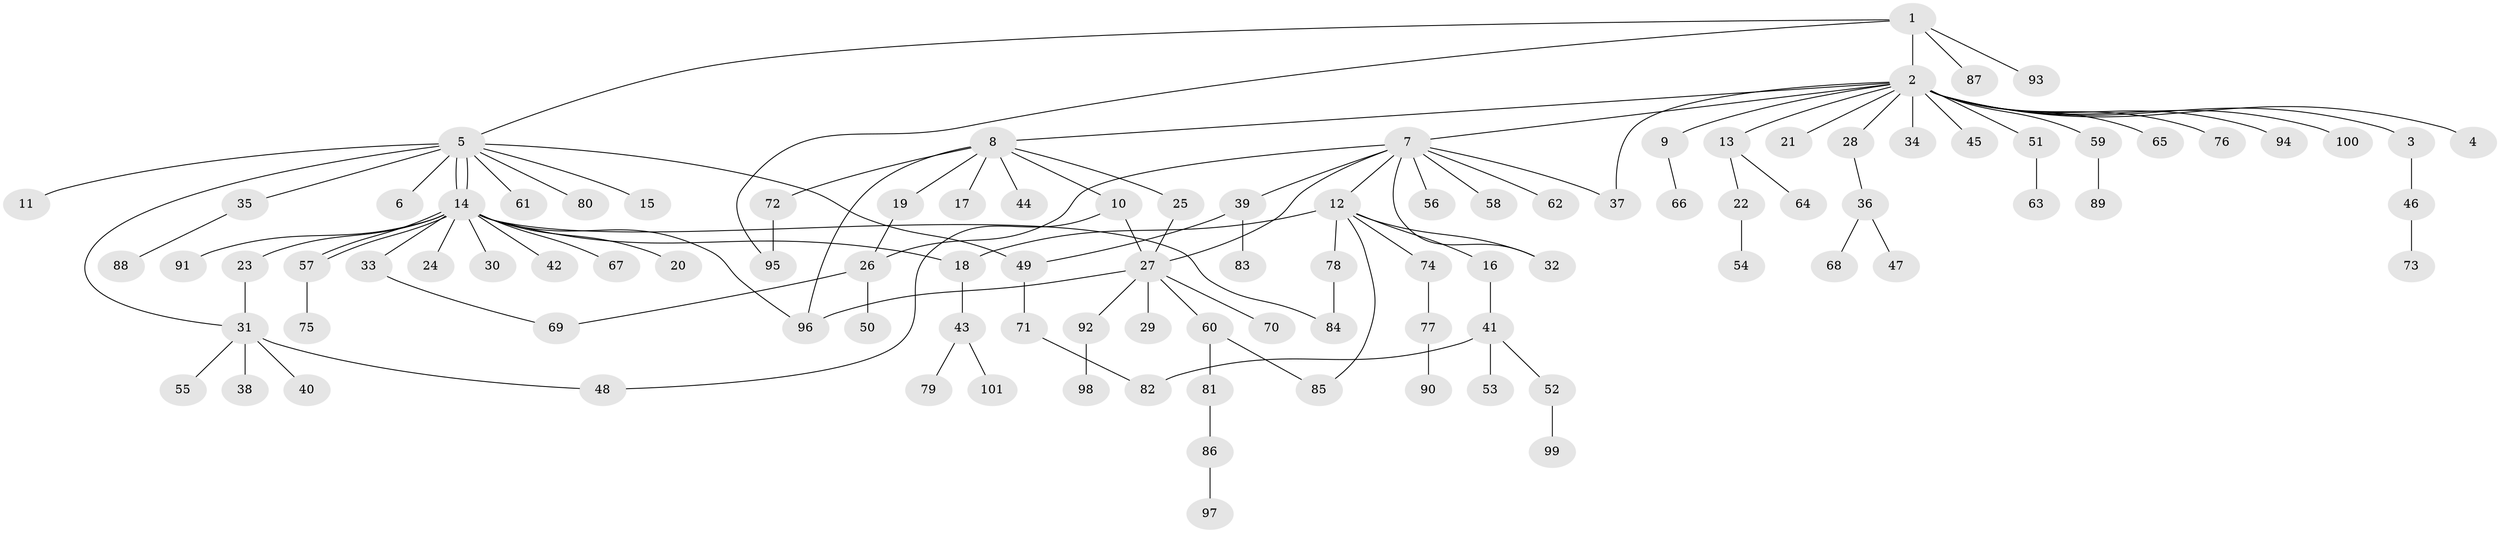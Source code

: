 // coarse degree distribution, {4: 0.025974025974025976, 17: 0.012987012987012988, 2: 0.18181818181818182, 12: 0.012987012987012988, 1: 0.5974025974025974, 14: 0.012987012987012988, 9: 0.012987012987012988, 3: 0.1038961038961039, 15: 0.012987012987012988, 8: 0.012987012987012988, 5: 0.012987012987012988}
// Generated by graph-tools (version 1.1) at 2025/41/03/06/25 10:41:52]
// undirected, 101 vertices, 118 edges
graph export_dot {
graph [start="1"]
  node [color=gray90,style=filled];
  1;
  2;
  3;
  4;
  5;
  6;
  7;
  8;
  9;
  10;
  11;
  12;
  13;
  14;
  15;
  16;
  17;
  18;
  19;
  20;
  21;
  22;
  23;
  24;
  25;
  26;
  27;
  28;
  29;
  30;
  31;
  32;
  33;
  34;
  35;
  36;
  37;
  38;
  39;
  40;
  41;
  42;
  43;
  44;
  45;
  46;
  47;
  48;
  49;
  50;
  51;
  52;
  53;
  54;
  55;
  56;
  57;
  58;
  59;
  60;
  61;
  62;
  63;
  64;
  65;
  66;
  67;
  68;
  69;
  70;
  71;
  72;
  73;
  74;
  75;
  76;
  77;
  78;
  79;
  80;
  81;
  82;
  83;
  84;
  85;
  86;
  87;
  88;
  89;
  90;
  91;
  92;
  93;
  94;
  95;
  96;
  97;
  98;
  99;
  100;
  101;
  1 -- 2;
  1 -- 5;
  1 -- 87;
  1 -- 93;
  1 -- 95;
  2 -- 3;
  2 -- 4;
  2 -- 7;
  2 -- 8;
  2 -- 9;
  2 -- 13;
  2 -- 21;
  2 -- 28;
  2 -- 34;
  2 -- 37;
  2 -- 45;
  2 -- 51;
  2 -- 59;
  2 -- 65;
  2 -- 76;
  2 -- 94;
  2 -- 100;
  3 -- 46;
  5 -- 6;
  5 -- 11;
  5 -- 14;
  5 -- 14;
  5 -- 15;
  5 -- 31;
  5 -- 35;
  5 -- 49;
  5 -- 61;
  5 -- 80;
  7 -- 12;
  7 -- 26;
  7 -- 27;
  7 -- 32;
  7 -- 37;
  7 -- 39;
  7 -- 56;
  7 -- 58;
  7 -- 62;
  8 -- 10;
  8 -- 17;
  8 -- 19;
  8 -- 25;
  8 -- 44;
  8 -- 72;
  8 -- 96;
  9 -- 66;
  10 -- 27;
  10 -- 48;
  12 -- 16;
  12 -- 18;
  12 -- 32;
  12 -- 74;
  12 -- 78;
  12 -- 85;
  13 -- 22;
  13 -- 64;
  14 -- 18;
  14 -- 20;
  14 -- 23;
  14 -- 24;
  14 -- 30;
  14 -- 33;
  14 -- 42;
  14 -- 57;
  14 -- 57;
  14 -- 67;
  14 -- 84;
  14 -- 91;
  14 -- 96;
  16 -- 41;
  18 -- 43;
  19 -- 26;
  22 -- 54;
  23 -- 31;
  25 -- 27;
  26 -- 50;
  26 -- 69;
  27 -- 29;
  27 -- 60;
  27 -- 70;
  27 -- 92;
  27 -- 96;
  28 -- 36;
  31 -- 38;
  31 -- 40;
  31 -- 48;
  31 -- 55;
  33 -- 69;
  35 -- 88;
  36 -- 47;
  36 -- 68;
  39 -- 49;
  39 -- 83;
  41 -- 52;
  41 -- 53;
  41 -- 82;
  43 -- 79;
  43 -- 101;
  46 -- 73;
  49 -- 71;
  51 -- 63;
  52 -- 99;
  57 -- 75;
  59 -- 89;
  60 -- 81;
  60 -- 85;
  71 -- 82;
  72 -- 95;
  74 -- 77;
  77 -- 90;
  78 -- 84;
  81 -- 86;
  86 -- 97;
  92 -- 98;
}
